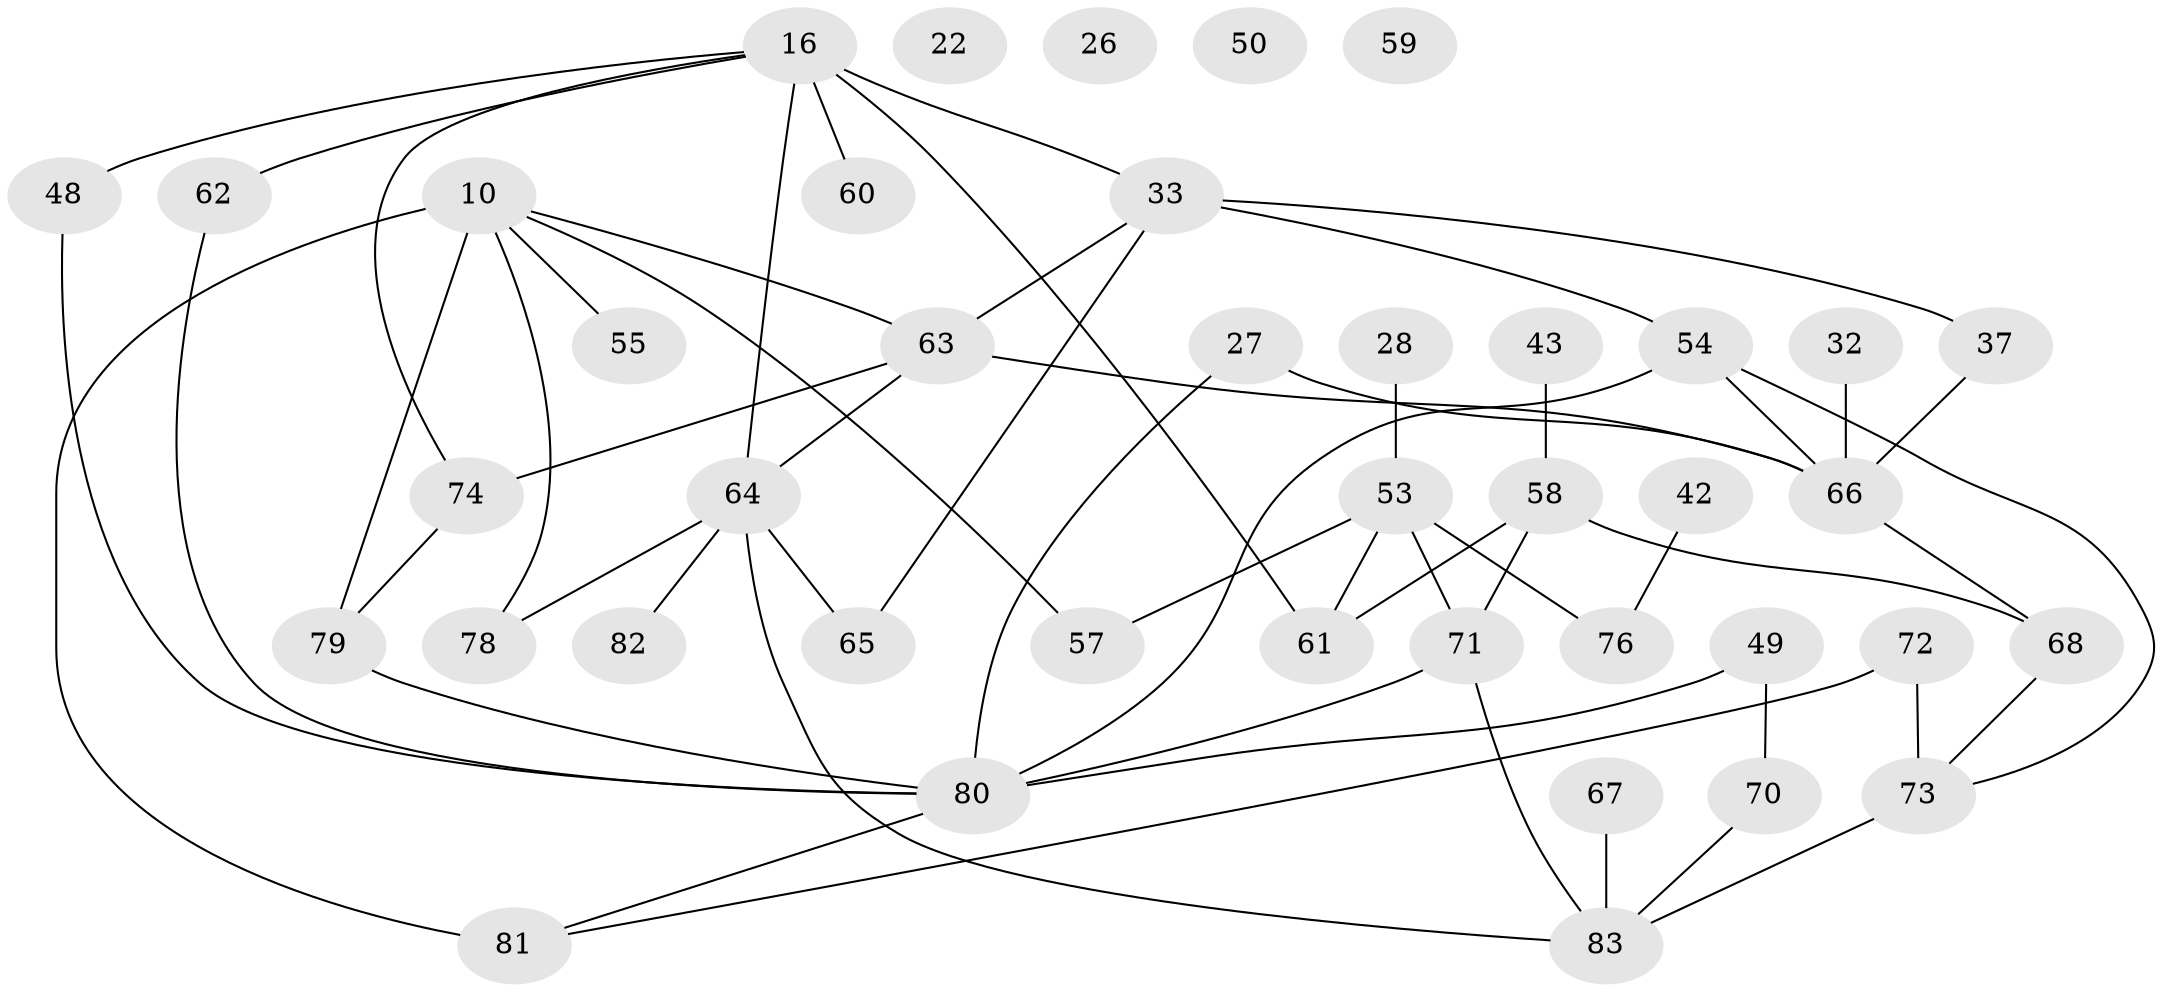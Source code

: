 // original degree distribution, {2: 0.26506024096385544, 5: 0.060240963855421686, 4: 0.12048192771084337, 1: 0.18072289156626506, 3: 0.2891566265060241, 8: 0.024096385542168676, 0: 0.04819277108433735, 6: 0.012048192771084338}
// Generated by graph-tools (version 1.1) at 2025/39/03/09/25 04:39:01]
// undirected, 41 vertices, 57 edges
graph export_dot {
graph [start="1"]
  node [color=gray90,style=filled];
  10;
  16;
  22;
  26;
  27;
  28;
  32;
  33 [super="+24"];
  37 [super="+31+25"];
  42;
  43;
  48 [super="+39"];
  49;
  50;
  53 [super="+44"];
  54 [super="+47"];
  55 [super="+23"];
  57;
  58 [super="+17"];
  59;
  60;
  61 [super="+38"];
  62;
  63;
  64 [super="+6+56"];
  65 [super="+40"];
  66 [super="+4+9+41"];
  67;
  68;
  70;
  71 [super="+21+51"];
  72;
  73 [super="+45"];
  74 [super="+3"];
  76;
  78 [super="+69"];
  79 [super="+75"];
  80 [super="+1+46+77"];
  81 [super="+20"];
  82;
  83;
  10 -- 55;
  10 -- 57;
  10 -- 63;
  10 -- 79 [weight=2];
  10 -- 81 [weight=2];
  10 -- 78;
  16 -- 33 [weight=2];
  16 -- 60;
  16 -- 62;
  16 -- 64;
  16 -- 74;
  16 -- 61;
  16 -- 48;
  27 -- 80;
  27 -- 66;
  28 -- 53;
  32 -- 66;
  33 -- 65;
  33 -- 63;
  33 -- 54;
  33 -- 37;
  37 -- 66;
  42 -- 76;
  43 -- 58;
  48 -- 80;
  49 -- 70;
  49 -- 80;
  53 -- 71;
  53 -- 57;
  53 -- 61;
  53 -- 76;
  54 -- 66 [weight=2];
  54 -- 80 [weight=3];
  54 -- 73;
  58 -- 61;
  58 -- 71 [weight=2];
  58 -- 68;
  62 -- 80;
  63 -- 74;
  63 -- 66;
  63 -- 64;
  64 -- 78;
  64 -- 65;
  64 -- 82;
  64 -- 83;
  66 -- 68;
  67 -- 83;
  68 -- 73;
  70 -- 83;
  71 -- 80 [weight=2];
  71 -- 83;
  72 -- 73;
  72 -- 81;
  73 -- 83;
  74 -- 79;
  79 -- 80 [weight=3];
  80 -- 81;
}
